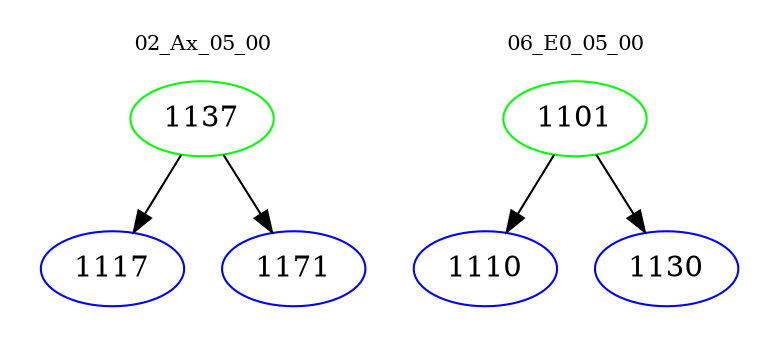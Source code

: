 digraph{
subgraph cluster_0 {
color = white
label = "02_Ax_05_00";
fontsize=10;
T0_1137 [label="1137", color="green"]
T0_1137 -> T0_1117 [color="black"]
T0_1117 [label="1117", color="blue"]
T0_1137 -> T0_1171 [color="black"]
T0_1171 [label="1171", color="blue"]
}
subgraph cluster_1 {
color = white
label = "06_E0_05_00";
fontsize=10;
T1_1101 [label="1101", color="green"]
T1_1101 -> T1_1110 [color="black"]
T1_1110 [label="1110", color="blue"]
T1_1101 -> T1_1130 [color="black"]
T1_1130 [label="1130", color="blue"]
}
}
